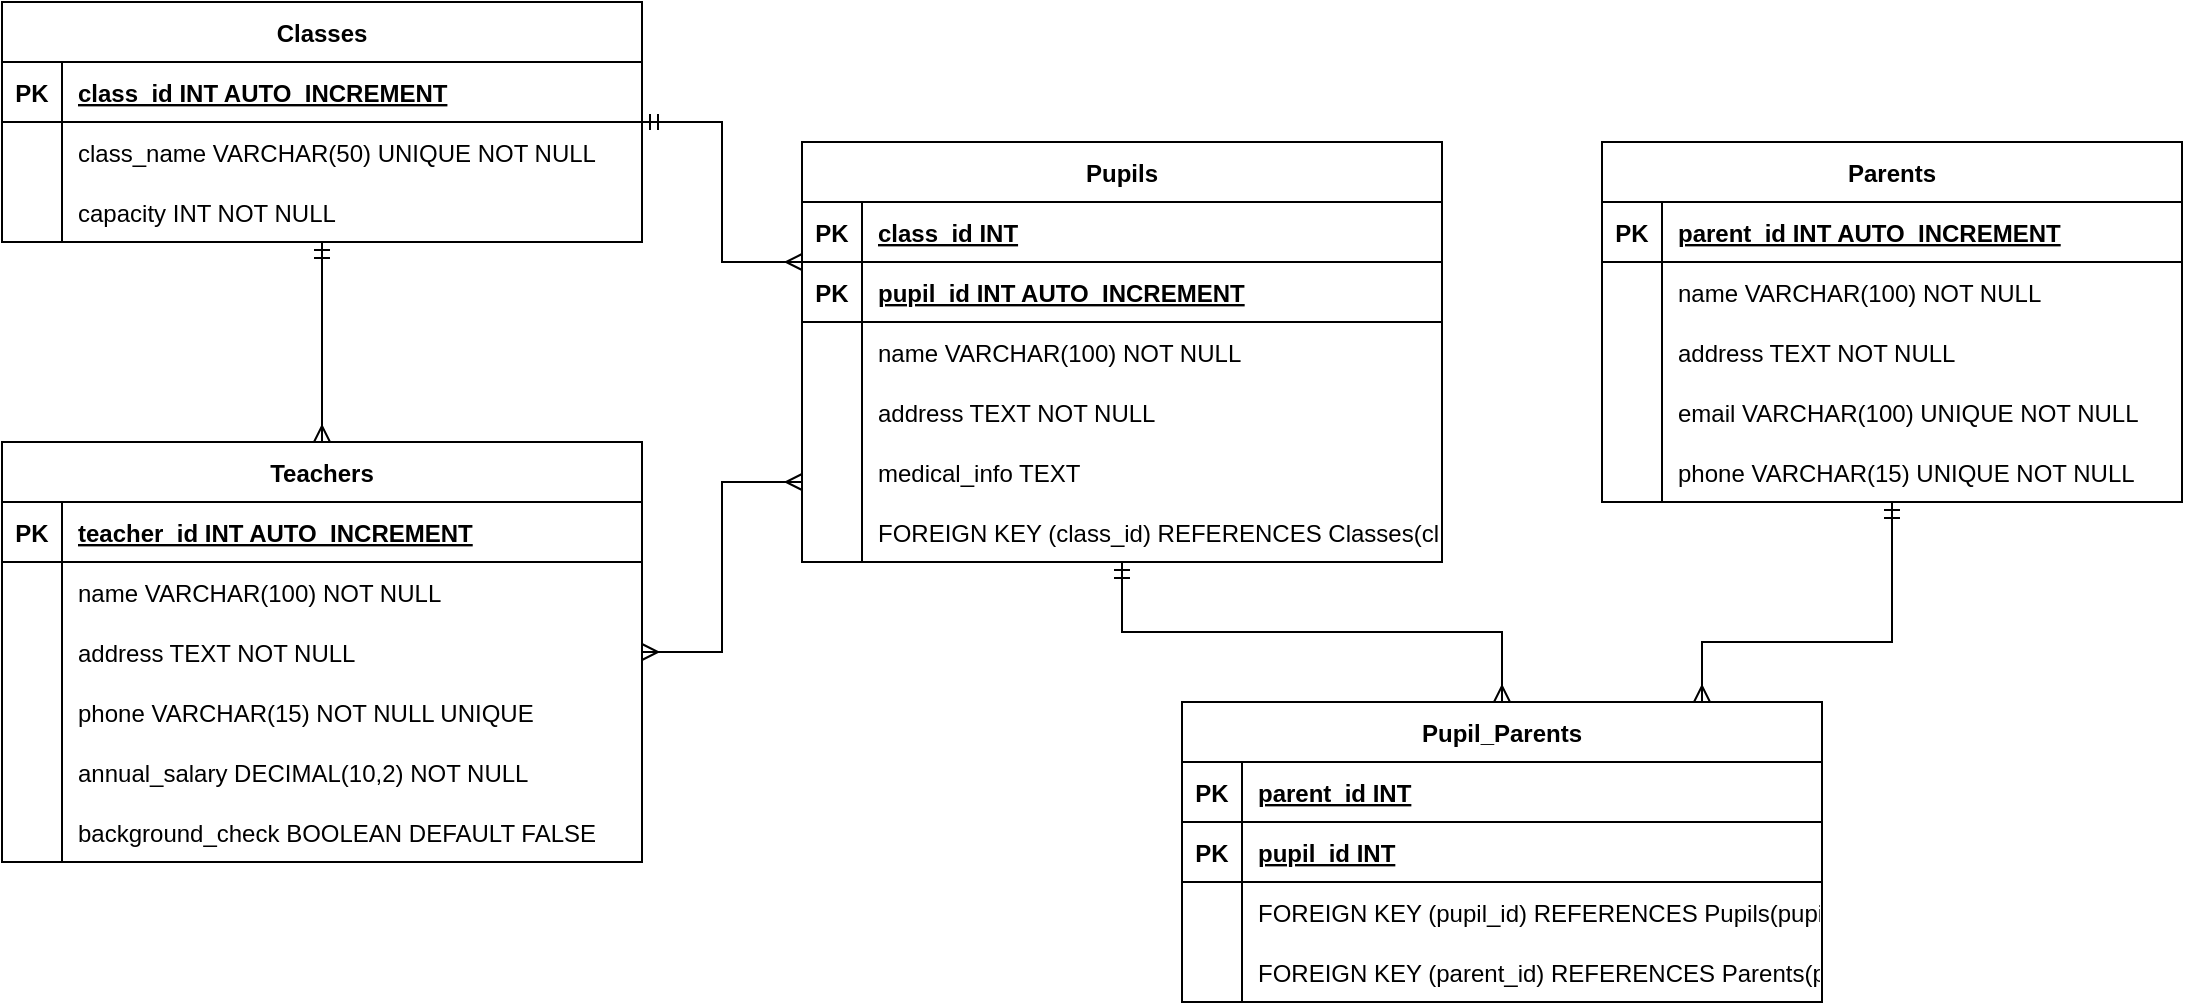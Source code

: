 <mxfile version="26.1.3">
  <diagram name="Page-1" id="7ua2oZwWMLB-fNRwEmih">
    <mxGraphModel dx="2107" dy="1826" grid="1" gridSize="10" guides="1" tooltips="1" connect="1" arrows="1" fold="1" page="1" pageScale="1" pageWidth="850" pageHeight="1100" math="0" shadow="0">
      <root>
        <mxCell id="0" />
        <mxCell id="1" parent="0" />
        <mxCell id="QiTu1ax0LJ1x0h-HVj32-78" style="edgeStyle=orthogonalEdgeStyle;rounded=0;orthogonalLoop=1;jettySize=auto;html=1;startArrow=ERmandOne;startFill=0;endArrow=ERmany;endFill=0;" edge="1" parent="1" source="QiTu1ax0LJ1x0h-HVj32-1" target="QiTu1ax0LJ1x0h-HVj32-11">
          <mxGeometry relative="1" as="geometry" />
        </mxCell>
        <mxCell id="QiTu1ax0LJ1x0h-HVj32-80" style="edgeStyle=orthogonalEdgeStyle;shape=connector;rounded=0;orthogonalLoop=1;jettySize=auto;html=1;strokeColor=default;align=center;verticalAlign=middle;fontFamily=Helvetica;fontSize=11;fontColor=default;labelBackgroundColor=default;startArrow=ERmandOne;startFill=0;endArrow=ERmany;endFill=0;" edge="1" parent="1" source="QiTu1ax0LJ1x0h-HVj32-1" target="QiTu1ax0LJ1x0h-HVj32-30">
          <mxGeometry relative="1" as="geometry">
            <Array as="points">
              <mxPoint x="280" />
              <mxPoint x="280" y="70" />
            </Array>
          </mxGeometry>
        </mxCell>
        <mxCell id="QiTu1ax0LJ1x0h-HVj32-1" value="Classes" style="shape=table;startSize=30;container=1;collapsible=1;childLayout=tableLayout;fixedRows=1;rowLines=0;fontStyle=1;align=center;resizeLast=1;" vertex="1" parent="1">
          <mxGeometry x="-80" y="-60" width="320" height="120" as="geometry" />
        </mxCell>
        <mxCell id="QiTu1ax0LJ1x0h-HVj32-2" value="" style="shape=tableRow;horizontal=0;startSize=0;swimlaneHead=0;swimlaneBody=0;fillColor=none;collapsible=0;dropTarget=0;points=[[0,0.5],[1,0.5]];portConstraint=eastwest;strokeColor=inherit;top=0;left=0;right=0;bottom=1;" vertex="1" parent="QiTu1ax0LJ1x0h-HVj32-1">
          <mxGeometry y="30" width="320" height="30" as="geometry" />
        </mxCell>
        <mxCell id="QiTu1ax0LJ1x0h-HVj32-3" value="PK" style="shape=partialRectangle;overflow=hidden;connectable=0;fillColor=none;strokeColor=inherit;top=0;left=0;bottom=0;right=0;fontStyle=1;" vertex="1" parent="QiTu1ax0LJ1x0h-HVj32-2">
          <mxGeometry width="30" height="30" as="geometry">
            <mxRectangle width="30" height="30" as="alternateBounds" />
          </mxGeometry>
        </mxCell>
        <mxCell id="QiTu1ax0LJ1x0h-HVj32-4" value="class_id INT  AUTO_INCREMENT" style="shape=partialRectangle;overflow=hidden;connectable=0;fillColor=none;align=left;strokeColor=inherit;top=0;left=0;bottom=0;right=0;spacingLeft=6;fontStyle=5;" vertex="1" parent="QiTu1ax0LJ1x0h-HVj32-2">
          <mxGeometry x="30" width="290" height="30" as="geometry">
            <mxRectangle width="290" height="30" as="alternateBounds" />
          </mxGeometry>
        </mxCell>
        <mxCell id="QiTu1ax0LJ1x0h-HVj32-5" value="" style="shape=tableRow;horizontal=0;startSize=0;swimlaneHead=0;swimlaneBody=0;fillColor=none;collapsible=0;dropTarget=0;points=[[0,0.5],[1,0.5]];portConstraint=eastwest;strokeColor=inherit;top=0;left=0;right=0;bottom=0;" vertex="1" parent="QiTu1ax0LJ1x0h-HVj32-1">
          <mxGeometry y="60" width="320" height="30" as="geometry" />
        </mxCell>
        <mxCell id="QiTu1ax0LJ1x0h-HVj32-6" value="" style="shape=partialRectangle;overflow=hidden;connectable=0;fillColor=none;strokeColor=inherit;top=0;left=0;bottom=0;right=0;" vertex="1" parent="QiTu1ax0LJ1x0h-HVj32-5">
          <mxGeometry width="30" height="30" as="geometry">
            <mxRectangle width="30" height="30" as="alternateBounds" />
          </mxGeometry>
        </mxCell>
        <mxCell id="QiTu1ax0LJ1x0h-HVj32-7" value="class_name VARCHAR(50) UNIQUE NOT NULL" style="shape=partialRectangle;overflow=hidden;connectable=0;fillColor=none;align=left;strokeColor=inherit;top=0;left=0;bottom=0;right=0;spacingLeft=6;" vertex="1" parent="QiTu1ax0LJ1x0h-HVj32-5">
          <mxGeometry x="30" width="290" height="30" as="geometry">
            <mxRectangle width="290" height="30" as="alternateBounds" />
          </mxGeometry>
        </mxCell>
        <mxCell id="QiTu1ax0LJ1x0h-HVj32-8" value="" style="shape=tableRow;horizontal=0;startSize=0;swimlaneHead=0;swimlaneBody=0;fillColor=none;collapsible=0;dropTarget=0;points=[[0,0.5],[1,0.5]];portConstraint=eastwest;strokeColor=inherit;top=0;left=0;right=0;bottom=0;" vertex="1" parent="QiTu1ax0LJ1x0h-HVj32-1">
          <mxGeometry y="90" width="320" height="30" as="geometry" />
        </mxCell>
        <mxCell id="QiTu1ax0LJ1x0h-HVj32-9" value="" style="shape=partialRectangle;overflow=hidden;connectable=0;fillColor=none;strokeColor=inherit;top=0;left=0;bottom=0;right=0;" vertex="1" parent="QiTu1ax0LJ1x0h-HVj32-8">
          <mxGeometry width="30" height="30" as="geometry">
            <mxRectangle width="30" height="30" as="alternateBounds" />
          </mxGeometry>
        </mxCell>
        <mxCell id="QiTu1ax0LJ1x0h-HVj32-10" value="capacity INT NOT NULL" style="shape=partialRectangle;overflow=hidden;connectable=0;fillColor=none;align=left;strokeColor=inherit;top=0;left=0;bottom=0;right=0;spacingLeft=6;" vertex="1" parent="QiTu1ax0LJ1x0h-HVj32-8">
          <mxGeometry x="30" width="290" height="30" as="geometry">
            <mxRectangle width="290" height="30" as="alternateBounds" />
          </mxGeometry>
        </mxCell>
        <mxCell id="QiTu1ax0LJ1x0h-HVj32-11" value="Teachers" style="shape=table;startSize=30;container=1;collapsible=1;childLayout=tableLayout;fixedRows=1;rowLines=0;fontStyle=1;align=center;resizeLast=1;" vertex="1" parent="1">
          <mxGeometry x="-80" y="160" width="320" height="210" as="geometry" />
        </mxCell>
        <mxCell id="QiTu1ax0LJ1x0h-HVj32-12" value="" style="shape=tableRow;horizontal=0;startSize=0;swimlaneHead=0;swimlaneBody=0;fillColor=none;collapsible=0;dropTarget=0;points=[[0,0.5],[1,0.5]];portConstraint=eastwest;strokeColor=inherit;top=0;left=0;right=0;bottom=1;" vertex="1" parent="QiTu1ax0LJ1x0h-HVj32-11">
          <mxGeometry y="30" width="320" height="30" as="geometry" />
        </mxCell>
        <mxCell id="QiTu1ax0LJ1x0h-HVj32-13" value="PK" style="shape=partialRectangle;overflow=hidden;connectable=0;fillColor=none;strokeColor=inherit;top=0;left=0;bottom=0;right=0;fontStyle=1;" vertex="1" parent="QiTu1ax0LJ1x0h-HVj32-12">
          <mxGeometry width="30" height="30" as="geometry">
            <mxRectangle width="30" height="30" as="alternateBounds" />
          </mxGeometry>
        </mxCell>
        <mxCell id="QiTu1ax0LJ1x0h-HVj32-14" value="teacher_id INT  AUTO_INCREMENT" style="shape=partialRectangle;overflow=hidden;connectable=0;fillColor=none;align=left;strokeColor=inherit;top=0;left=0;bottom=0;right=0;spacingLeft=6;fontStyle=5;" vertex="1" parent="QiTu1ax0LJ1x0h-HVj32-12">
          <mxGeometry x="30" width="290" height="30" as="geometry">
            <mxRectangle width="290" height="30" as="alternateBounds" />
          </mxGeometry>
        </mxCell>
        <mxCell id="QiTu1ax0LJ1x0h-HVj32-15" value="" style="shape=tableRow;horizontal=0;startSize=0;swimlaneHead=0;swimlaneBody=0;fillColor=none;collapsible=0;dropTarget=0;points=[[0,0.5],[1,0.5]];portConstraint=eastwest;strokeColor=inherit;top=0;left=0;right=0;bottom=0;" vertex="1" parent="QiTu1ax0LJ1x0h-HVj32-11">
          <mxGeometry y="60" width="320" height="30" as="geometry" />
        </mxCell>
        <mxCell id="QiTu1ax0LJ1x0h-HVj32-16" value="" style="shape=partialRectangle;overflow=hidden;connectable=0;fillColor=none;strokeColor=inherit;top=0;left=0;bottom=0;right=0;" vertex="1" parent="QiTu1ax0LJ1x0h-HVj32-15">
          <mxGeometry width="30" height="30" as="geometry">
            <mxRectangle width="30" height="30" as="alternateBounds" />
          </mxGeometry>
        </mxCell>
        <mxCell id="QiTu1ax0LJ1x0h-HVj32-17" value="name VARCHAR(100) NOT NULL" style="shape=partialRectangle;overflow=hidden;connectable=0;fillColor=none;align=left;strokeColor=inherit;top=0;left=0;bottom=0;right=0;spacingLeft=6;" vertex="1" parent="QiTu1ax0LJ1x0h-HVj32-15">
          <mxGeometry x="30" width="290" height="30" as="geometry">
            <mxRectangle width="290" height="30" as="alternateBounds" />
          </mxGeometry>
        </mxCell>
        <mxCell id="QiTu1ax0LJ1x0h-HVj32-18" value="" style="shape=tableRow;horizontal=0;startSize=0;swimlaneHead=0;swimlaneBody=0;fillColor=none;collapsible=0;dropTarget=0;points=[[0,0.5],[1,0.5]];portConstraint=eastwest;strokeColor=inherit;top=0;left=0;right=0;bottom=0;" vertex="1" parent="QiTu1ax0LJ1x0h-HVj32-11">
          <mxGeometry y="90" width="320" height="30" as="geometry" />
        </mxCell>
        <mxCell id="QiTu1ax0LJ1x0h-HVj32-19" value="" style="shape=partialRectangle;overflow=hidden;connectable=0;fillColor=none;strokeColor=inherit;top=0;left=0;bottom=0;right=0;" vertex="1" parent="QiTu1ax0LJ1x0h-HVj32-18">
          <mxGeometry width="30" height="30" as="geometry">
            <mxRectangle width="30" height="30" as="alternateBounds" />
          </mxGeometry>
        </mxCell>
        <mxCell id="QiTu1ax0LJ1x0h-HVj32-20" value="address TEXT NOT NULL" style="shape=partialRectangle;overflow=hidden;connectable=0;fillColor=none;align=left;strokeColor=inherit;top=0;left=0;bottom=0;right=0;spacingLeft=6;" vertex="1" parent="QiTu1ax0LJ1x0h-HVj32-18">
          <mxGeometry x="30" width="290" height="30" as="geometry">
            <mxRectangle width="290" height="30" as="alternateBounds" />
          </mxGeometry>
        </mxCell>
        <mxCell id="QiTu1ax0LJ1x0h-HVj32-21" value="" style="shape=tableRow;horizontal=0;startSize=0;swimlaneHead=0;swimlaneBody=0;fillColor=none;collapsible=0;dropTarget=0;points=[[0,0.5],[1,0.5]];portConstraint=eastwest;strokeColor=inherit;top=0;left=0;right=0;bottom=0;" vertex="1" parent="QiTu1ax0LJ1x0h-HVj32-11">
          <mxGeometry y="120" width="320" height="30" as="geometry" />
        </mxCell>
        <mxCell id="QiTu1ax0LJ1x0h-HVj32-22" value="" style="shape=partialRectangle;overflow=hidden;connectable=0;fillColor=none;strokeColor=inherit;top=0;left=0;bottom=0;right=0;" vertex="1" parent="QiTu1ax0LJ1x0h-HVj32-21">
          <mxGeometry width="30" height="30" as="geometry">
            <mxRectangle width="30" height="30" as="alternateBounds" />
          </mxGeometry>
        </mxCell>
        <mxCell id="QiTu1ax0LJ1x0h-HVj32-23" value="phone VARCHAR(15) NOT NULL UNIQUE" style="shape=partialRectangle;overflow=hidden;connectable=0;fillColor=none;align=left;strokeColor=inherit;top=0;left=0;bottom=0;right=0;spacingLeft=6;" vertex="1" parent="QiTu1ax0LJ1x0h-HVj32-21">
          <mxGeometry x="30" width="290" height="30" as="geometry">
            <mxRectangle width="290" height="30" as="alternateBounds" />
          </mxGeometry>
        </mxCell>
        <mxCell id="QiTu1ax0LJ1x0h-HVj32-24" value="" style="shape=tableRow;horizontal=0;startSize=0;swimlaneHead=0;swimlaneBody=0;fillColor=none;collapsible=0;dropTarget=0;points=[[0,0.5],[1,0.5]];portConstraint=eastwest;strokeColor=inherit;top=0;left=0;right=0;bottom=0;" vertex="1" parent="QiTu1ax0LJ1x0h-HVj32-11">
          <mxGeometry y="150" width="320" height="30" as="geometry" />
        </mxCell>
        <mxCell id="QiTu1ax0LJ1x0h-HVj32-25" value="" style="shape=partialRectangle;overflow=hidden;connectable=0;fillColor=none;strokeColor=inherit;top=0;left=0;bottom=0;right=0;" vertex="1" parent="QiTu1ax0LJ1x0h-HVj32-24">
          <mxGeometry width="30" height="30" as="geometry">
            <mxRectangle width="30" height="30" as="alternateBounds" />
          </mxGeometry>
        </mxCell>
        <mxCell id="QiTu1ax0LJ1x0h-HVj32-26" value="annual_salary DECIMAL(10,2) NOT NULL" style="shape=partialRectangle;overflow=hidden;connectable=0;fillColor=none;align=left;strokeColor=inherit;top=0;left=0;bottom=0;right=0;spacingLeft=6;" vertex="1" parent="QiTu1ax0LJ1x0h-HVj32-24">
          <mxGeometry x="30" width="290" height="30" as="geometry">
            <mxRectangle width="290" height="30" as="alternateBounds" />
          </mxGeometry>
        </mxCell>
        <mxCell id="QiTu1ax0LJ1x0h-HVj32-27" value="" style="shape=tableRow;horizontal=0;startSize=0;swimlaneHead=0;swimlaneBody=0;fillColor=none;collapsible=0;dropTarget=0;points=[[0,0.5],[1,0.5]];portConstraint=eastwest;strokeColor=inherit;top=0;left=0;right=0;bottom=0;" vertex="1" parent="QiTu1ax0LJ1x0h-HVj32-11">
          <mxGeometry y="180" width="320" height="30" as="geometry" />
        </mxCell>
        <mxCell id="QiTu1ax0LJ1x0h-HVj32-28" value="" style="shape=partialRectangle;overflow=hidden;connectable=0;fillColor=none;strokeColor=inherit;top=0;left=0;bottom=0;right=0;" vertex="1" parent="QiTu1ax0LJ1x0h-HVj32-27">
          <mxGeometry width="30" height="30" as="geometry">
            <mxRectangle width="30" height="30" as="alternateBounds" />
          </mxGeometry>
        </mxCell>
        <mxCell id="QiTu1ax0LJ1x0h-HVj32-29" value="background_check BOOLEAN DEFAULT FALSE" style="shape=partialRectangle;overflow=hidden;connectable=0;fillColor=none;align=left;strokeColor=inherit;top=0;left=0;bottom=0;right=0;spacingLeft=6;" vertex="1" parent="QiTu1ax0LJ1x0h-HVj32-27">
          <mxGeometry x="30" width="290" height="30" as="geometry">
            <mxRectangle width="290" height="30" as="alternateBounds" />
          </mxGeometry>
        </mxCell>
        <mxCell id="QiTu1ax0LJ1x0h-HVj32-81" style="edgeStyle=orthogonalEdgeStyle;shape=connector;rounded=0;orthogonalLoop=1;jettySize=auto;html=1;strokeColor=default;align=center;verticalAlign=middle;fontFamily=Helvetica;fontSize=11;fontColor=default;labelBackgroundColor=default;startArrow=ERmany;startFill=0;endArrow=ERmany;endFill=0;" edge="1" parent="1" source="QiTu1ax0LJ1x0h-HVj32-30" target="QiTu1ax0LJ1x0h-HVj32-11">
          <mxGeometry relative="1" as="geometry">
            <Array as="points">
              <mxPoint x="280" y="180" />
              <mxPoint x="280" y="265" />
            </Array>
          </mxGeometry>
        </mxCell>
        <mxCell id="QiTu1ax0LJ1x0h-HVj32-82" style="edgeStyle=orthogonalEdgeStyle;shape=connector;rounded=0;orthogonalLoop=1;jettySize=auto;html=1;strokeColor=default;align=center;verticalAlign=middle;fontFamily=Helvetica;fontSize=11;fontColor=default;labelBackgroundColor=default;startArrow=ERmandOne;startFill=0;endArrow=ERmany;endFill=0;" edge="1" parent="1" source="QiTu1ax0LJ1x0h-HVj32-30" target="QiTu1ax0LJ1x0h-HVj32-65">
          <mxGeometry relative="1" as="geometry" />
        </mxCell>
        <mxCell id="QiTu1ax0LJ1x0h-HVj32-30" value="Pupils" style="shape=table;startSize=30;container=1;collapsible=1;childLayout=tableLayout;fixedRows=1;rowLines=0;fontStyle=1;align=center;resizeLast=1;" vertex="1" parent="1">
          <mxGeometry x="320" y="10" width="320" height="210" as="geometry" />
        </mxCell>
        <mxCell id="QiTu1ax0LJ1x0h-HVj32-31" value="" style="shape=tableRow;horizontal=0;startSize=0;swimlaneHead=0;swimlaneBody=0;fillColor=none;collapsible=0;dropTarget=0;points=[[0,0.5],[1,0.5]];portConstraint=eastwest;strokeColor=inherit;top=0;left=0;right=0;bottom=1;" vertex="1" parent="QiTu1ax0LJ1x0h-HVj32-30">
          <mxGeometry y="30" width="320" height="30" as="geometry" />
        </mxCell>
        <mxCell id="QiTu1ax0LJ1x0h-HVj32-32" value="PK" style="shape=partialRectangle;overflow=hidden;connectable=0;fillColor=none;strokeColor=inherit;top=0;left=0;bottom=0;right=0;fontStyle=1;" vertex="1" parent="QiTu1ax0LJ1x0h-HVj32-31">
          <mxGeometry width="30" height="30" as="geometry">
            <mxRectangle width="30" height="30" as="alternateBounds" />
          </mxGeometry>
        </mxCell>
        <mxCell id="QiTu1ax0LJ1x0h-HVj32-33" value="class_id INT" style="shape=partialRectangle;overflow=hidden;connectable=0;fillColor=none;align=left;strokeColor=inherit;top=0;left=0;bottom=0;right=0;spacingLeft=6;fontStyle=5;" vertex="1" parent="QiTu1ax0LJ1x0h-HVj32-31">
          <mxGeometry x="30" width="290" height="30" as="geometry">
            <mxRectangle width="290" height="30" as="alternateBounds" />
          </mxGeometry>
        </mxCell>
        <mxCell id="QiTu1ax0LJ1x0h-HVj32-34" value="" style="shape=tableRow;horizontal=0;startSize=0;swimlaneHead=0;swimlaneBody=0;fillColor=none;collapsible=0;dropTarget=0;points=[[0,0.5],[1,0.5]];portConstraint=eastwest;strokeColor=inherit;top=0;left=0;right=0;bottom=1;" vertex="1" parent="QiTu1ax0LJ1x0h-HVj32-30">
          <mxGeometry y="60" width="320" height="30" as="geometry" />
        </mxCell>
        <mxCell id="QiTu1ax0LJ1x0h-HVj32-35" value="PK" style="shape=partialRectangle;overflow=hidden;connectable=0;fillColor=none;strokeColor=inherit;top=0;left=0;bottom=0;right=0;fontStyle=1;" vertex="1" parent="QiTu1ax0LJ1x0h-HVj32-34">
          <mxGeometry width="30" height="30" as="geometry">
            <mxRectangle width="30" height="30" as="alternateBounds" />
          </mxGeometry>
        </mxCell>
        <mxCell id="QiTu1ax0LJ1x0h-HVj32-36" value="pupil_id INT  AUTO_INCREMENT" style="shape=partialRectangle;overflow=hidden;connectable=0;fillColor=none;align=left;strokeColor=inherit;top=0;left=0;bottom=0;right=0;spacingLeft=6;fontStyle=5;" vertex="1" parent="QiTu1ax0LJ1x0h-HVj32-34">
          <mxGeometry x="30" width="290" height="30" as="geometry">
            <mxRectangle width="290" height="30" as="alternateBounds" />
          </mxGeometry>
        </mxCell>
        <mxCell id="QiTu1ax0LJ1x0h-HVj32-37" value="" style="shape=tableRow;horizontal=0;startSize=0;swimlaneHead=0;swimlaneBody=0;fillColor=none;collapsible=0;dropTarget=0;points=[[0,0.5],[1,0.5]];portConstraint=eastwest;strokeColor=inherit;top=0;left=0;right=0;bottom=0;" vertex="1" parent="QiTu1ax0LJ1x0h-HVj32-30">
          <mxGeometry y="90" width="320" height="30" as="geometry" />
        </mxCell>
        <mxCell id="QiTu1ax0LJ1x0h-HVj32-38" value="" style="shape=partialRectangle;overflow=hidden;connectable=0;fillColor=none;strokeColor=inherit;top=0;left=0;bottom=0;right=0;" vertex="1" parent="QiTu1ax0LJ1x0h-HVj32-37">
          <mxGeometry width="30" height="30" as="geometry">
            <mxRectangle width="30" height="30" as="alternateBounds" />
          </mxGeometry>
        </mxCell>
        <mxCell id="QiTu1ax0LJ1x0h-HVj32-39" value="name VARCHAR(100) NOT NULL" style="shape=partialRectangle;overflow=hidden;connectable=0;fillColor=none;align=left;strokeColor=inherit;top=0;left=0;bottom=0;right=0;spacingLeft=6;" vertex="1" parent="QiTu1ax0LJ1x0h-HVj32-37">
          <mxGeometry x="30" width="290" height="30" as="geometry">
            <mxRectangle width="290" height="30" as="alternateBounds" />
          </mxGeometry>
        </mxCell>
        <mxCell id="QiTu1ax0LJ1x0h-HVj32-40" value="" style="shape=tableRow;horizontal=0;startSize=0;swimlaneHead=0;swimlaneBody=0;fillColor=none;collapsible=0;dropTarget=0;points=[[0,0.5],[1,0.5]];portConstraint=eastwest;strokeColor=inherit;top=0;left=0;right=0;bottom=0;" vertex="1" parent="QiTu1ax0LJ1x0h-HVj32-30">
          <mxGeometry y="120" width="320" height="30" as="geometry" />
        </mxCell>
        <mxCell id="QiTu1ax0LJ1x0h-HVj32-41" value="" style="shape=partialRectangle;overflow=hidden;connectable=0;fillColor=none;strokeColor=inherit;top=0;left=0;bottom=0;right=0;" vertex="1" parent="QiTu1ax0LJ1x0h-HVj32-40">
          <mxGeometry width="30" height="30" as="geometry">
            <mxRectangle width="30" height="30" as="alternateBounds" />
          </mxGeometry>
        </mxCell>
        <mxCell id="QiTu1ax0LJ1x0h-HVj32-42" value="address TEXT NOT NULL" style="shape=partialRectangle;overflow=hidden;connectable=0;fillColor=none;align=left;strokeColor=inherit;top=0;left=0;bottom=0;right=0;spacingLeft=6;" vertex="1" parent="QiTu1ax0LJ1x0h-HVj32-40">
          <mxGeometry x="30" width="290" height="30" as="geometry">
            <mxRectangle width="290" height="30" as="alternateBounds" />
          </mxGeometry>
        </mxCell>
        <mxCell id="QiTu1ax0LJ1x0h-HVj32-43" value="" style="shape=tableRow;horizontal=0;startSize=0;swimlaneHead=0;swimlaneBody=0;fillColor=none;collapsible=0;dropTarget=0;points=[[0,0.5],[1,0.5]];portConstraint=eastwest;strokeColor=inherit;top=0;left=0;right=0;bottom=0;" vertex="1" parent="QiTu1ax0LJ1x0h-HVj32-30">
          <mxGeometry y="150" width="320" height="30" as="geometry" />
        </mxCell>
        <mxCell id="QiTu1ax0LJ1x0h-HVj32-44" value="" style="shape=partialRectangle;overflow=hidden;connectable=0;fillColor=none;strokeColor=inherit;top=0;left=0;bottom=0;right=0;" vertex="1" parent="QiTu1ax0LJ1x0h-HVj32-43">
          <mxGeometry width="30" height="30" as="geometry">
            <mxRectangle width="30" height="30" as="alternateBounds" />
          </mxGeometry>
        </mxCell>
        <mxCell id="QiTu1ax0LJ1x0h-HVj32-45" value="medical_info TEXT" style="shape=partialRectangle;overflow=hidden;connectable=0;fillColor=none;align=left;strokeColor=inherit;top=0;left=0;bottom=0;right=0;spacingLeft=6;" vertex="1" parent="QiTu1ax0LJ1x0h-HVj32-43">
          <mxGeometry x="30" width="290" height="30" as="geometry">
            <mxRectangle width="290" height="30" as="alternateBounds" />
          </mxGeometry>
        </mxCell>
        <mxCell id="QiTu1ax0LJ1x0h-HVj32-46" value="" style="shape=tableRow;horizontal=0;startSize=0;swimlaneHead=0;swimlaneBody=0;fillColor=none;collapsible=0;dropTarget=0;points=[[0,0.5],[1,0.5]];portConstraint=eastwest;strokeColor=inherit;top=0;left=0;right=0;bottom=0;" vertex="1" parent="QiTu1ax0LJ1x0h-HVj32-30">
          <mxGeometry y="180" width="320" height="30" as="geometry" />
        </mxCell>
        <mxCell id="QiTu1ax0LJ1x0h-HVj32-47" value="" style="shape=partialRectangle;overflow=hidden;connectable=0;fillColor=none;strokeColor=inherit;top=0;left=0;bottom=0;right=0;" vertex="1" parent="QiTu1ax0LJ1x0h-HVj32-46">
          <mxGeometry width="30" height="30" as="geometry">
            <mxRectangle width="30" height="30" as="alternateBounds" />
          </mxGeometry>
        </mxCell>
        <mxCell id="QiTu1ax0LJ1x0h-HVj32-48" value="FOREIGN KEY (class_id) REFERENCES Classes(class_id) ON DELETE SET NULL" style="shape=partialRectangle;overflow=hidden;connectable=0;fillColor=none;align=left;strokeColor=inherit;top=0;left=0;bottom=0;right=0;spacingLeft=6;" vertex="1" parent="QiTu1ax0LJ1x0h-HVj32-46">
          <mxGeometry x="30" width="290" height="30" as="geometry">
            <mxRectangle width="290" height="30" as="alternateBounds" />
          </mxGeometry>
        </mxCell>
        <mxCell id="QiTu1ax0LJ1x0h-HVj32-83" style="edgeStyle=orthogonalEdgeStyle;shape=connector;rounded=0;orthogonalLoop=1;jettySize=auto;html=1;strokeColor=default;align=center;verticalAlign=middle;fontFamily=Helvetica;fontSize=11;fontColor=default;labelBackgroundColor=default;startArrow=ERmandOne;startFill=0;endArrow=ERmany;endFill=0;" edge="1" parent="1" source="QiTu1ax0LJ1x0h-HVj32-49" target="QiTu1ax0LJ1x0h-HVj32-65">
          <mxGeometry relative="1" as="geometry">
            <Array as="points">
              <mxPoint x="865" y="260" />
              <mxPoint x="770" y="260" />
            </Array>
          </mxGeometry>
        </mxCell>
        <mxCell id="QiTu1ax0LJ1x0h-HVj32-49" value="Parents" style="shape=table;startSize=30;container=1;collapsible=1;childLayout=tableLayout;fixedRows=1;rowLines=0;fontStyle=1;align=center;resizeLast=1;" vertex="1" parent="1">
          <mxGeometry x="720" y="10" width="290" height="180" as="geometry" />
        </mxCell>
        <mxCell id="QiTu1ax0LJ1x0h-HVj32-50" value="" style="shape=tableRow;horizontal=0;startSize=0;swimlaneHead=0;swimlaneBody=0;fillColor=none;collapsible=0;dropTarget=0;points=[[0,0.5],[1,0.5]];portConstraint=eastwest;strokeColor=inherit;top=0;left=0;right=0;bottom=1;" vertex="1" parent="QiTu1ax0LJ1x0h-HVj32-49">
          <mxGeometry y="30" width="290" height="30" as="geometry" />
        </mxCell>
        <mxCell id="QiTu1ax0LJ1x0h-HVj32-51" value="PK" style="shape=partialRectangle;overflow=hidden;connectable=0;fillColor=none;strokeColor=inherit;top=0;left=0;bottom=0;right=0;fontStyle=1;" vertex="1" parent="QiTu1ax0LJ1x0h-HVj32-50">
          <mxGeometry width="30" height="30" as="geometry">
            <mxRectangle width="30" height="30" as="alternateBounds" />
          </mxGeometry>
        </mxCell>
        <mxCell id="QiTu1ax0LJ1x0h-HVj32-52" value="parent_id INT  AUTO_INCREMENT" style="shape=partialRectangle;overflow=hidden;connectable=0;fillColor=none;align=left;strokeColor=inherit;top=0;left=0;bottom=0;right=0;spacingLeft=6;fontStyle=5;" vertex="1" parent="QiTu1ax0LJ1x0h-HVj32-50">
          <mxGeometry x="30" width="260" height="30" as="geometry">
            <mxRectangle width="260" height="30" as="alternateBounds" />
          </mxGeometry>
        </mxCell>
        <mxCell id="QiTu1ax0LJ1x0h-HVj32-53" value="" style="shape=tableRow;horizontal=0;startSize=0;swimlaneHead=0;swimlaneBody=0;fillColor=none;collapsible=0;dropTarget=0;points=[[0,0.5],[1,0.5]];portConstraint=eastwest;strokeColor=inherit;top=0;left=0;right=0;bottom=0;" vertex="1" parent="QiTu1ax0LJ1x0h-HVj32-49">
          <mxGeometry y="60" width="290" height="30" as="geometry" />
        </mxCell>
        <mxCell id="QiTu1ax0LJ1x0h-HVj32-54" value="" style="shape=partialRectangle;overflow=hidden;connectable=0;fillColor=none;strokeColor=inherit;top=0;left=0;bottom=0;right=0;" vertex="1" parent="QiTu1ax0LJ1x0h-HVj32-53">
          <mxGeometry width="30" height="30" as="geometry">
            <mxRectangle width="30" height="30" as="alternateBounds" />
          </mxGeometry>
        </mxCell>
        <mxCell id="QiTu1ax0LJ1x0h-HVj32-55" value="name VARCHAR(100) NOT NULL" style="shape=partialRectangle;overflow=hidden;connectable=0;fillColor=none;align=left;strokeColor=inherit;top=0;left=0;bottom=0;right=0;spacingLeft=6;" vertex="1" parent="QiTu1ax0LJ1x0h-HVj32-53">
          <mxGeometry x="30" width="260" height="30" as="geometry">
            <mxRectangle width="260" height="30" as="alternateBounds" />
          </mxGeometry>
        </mxCell>
        <mxCell id="QiTu1ax0LJ1x0h-HVj32-56" value="" style="shape=tableRow;horizontal=0;startSize=0;swimlaneHead=0;swimlaneBody=0;fillColor=none;collapsible=0;dropTarget=0;points=[[0,0.5],[1,0.5]];portConstraint=eastwest;strokeColor=inherit;top=0;left=0;right=0;bottom=0;" vertex="1" parent="QiTu1ax0LJ1x0h-HVj32-49">
          <mxGeometry y="90" width="290" height="30" as="geometry" />
        </mxCell>
        <mxCell id="QiTu1ax0LJ1x0h-HVj32-57" value="" style="shape=partialRectangle;overflow=hidden;connectable=0;fillColor=none;strokeColor=inherit;top=0;left=0;bottom=0;right=0;" vertex="1" parent="QiTu1ax0LJ1x0h-HVj32-56">
          <mxGeometry width="30" height="30" as="geometry">
            <mxRectangle width="30" height="30" as="alternateBounds" />
          </mxGeometry>
        </mxCell>
        <mxCell id="QiTu1ax0LJ1x0h-HVj32-58" value="address TEXT NOT NULL" style="shape=partialRectangle;overflow=hidden;connectable=0;fillColor=none;align=left;strokeColor=inherit;top=0;left=0;bottom=0;right=0;spacingLeft=6;" vertex="1" parent="QiTu1ax0LJ1x0h-HVj32-56">
          <mxGeometry x="30" width="260" height="30" as="geometry">
            <mxRectangle width="260" height="30" as="alternateBounds" />
          </mxGeometry>
        </mxCell>
        <mxCell id="QiTu1ax0LJ1x0h-HVj32-59" value="" style="shape=tableRow;horizontal=0;startSize=0;swimlaneHead=0;swimlaneBody=0;fillColor=none;collapsible=0;dropTarget=0;points=[[0,0.5],[1,0.5]];portConstraint=eastwest;strokeColor=inherit;top=0;left=0;right=0;bottom=0;" vertex="1" parent="QiTu1ax0LJ1x0h-HVj32-49">
          <mxGeometry y="120" width="290" height="30" as="geometry" />
        </mxCell>
        <mxCell id="QiTu1ax0LJ1x0h-HVj32-60" value="" style="shape=partialRectangle;overflow=hidden;connectable=0;fillColor=none;strokeColor=inherit;top=0;left=0;bottom=0;right=0;" vertex="1" parent="QiTu1ax0LJ1x0h-HVj32-59">
          <mxGeometry width="30" height="30" as="geometry">
            <mxRectangle width="30" height="30" as="alternateBounds" />
          </mxGeometry>
        </mxCell>
        <mxCell id="QiTu1ax0LJ1x0h-HVj32-61" value="email VARCHAR(100) UNIQUE NOT NULL" style="shape=partialRectangle;overflow=hidden;connectable=0;fillColor=none;align=left;strokeColor=inherit;top=0;left=0;bottom=0;right=0;spacingLeft=6;" vertex="1" parent="QiTu1ax0LJ1x0h-HVj32-59">
          <mxGeometry x="30" width="260" height="30" as="geometry">
            <mxRectangle width="260" height="30" as="alternateBounds" />
          </mxGeometry>
        </mxCell>
        <mxCell id="QiTu1ax0LJ1x0h-HVj32-62" value="" style="shape=tableRow;horizontal=0;startSize=0;swimlaneHead=0;swimlaneBody=0;fillColor=none;collapsible=0;dropTarget=0;points=[[0,0.5],[1,0.5]];portConstraint=eastwest;strokeColor=inherit;top=0;left=0;right=0;bottom=0;" vertex="1" parent="QiTu1ax0LJ1x0h-HVj32-49">
          <mxGeometry y="150" width="290" height="30" as="geometry" />
        </mxCell>
        <mxCell id="QiTu1ax0LJ1x0h-HVj32-63" value="" style="shape=partialRectangle;overflow=hidden;connectable=0;fillColor=none;strokeColor=inherit;top=0;left=0;bottom=0;right=0;" vertex="1" parent="QiTu1ax0LJ1x0h-HVj32-62">
          <mxGeometry width="30" height="30" as="geometry">
            <mxRectangle width="30" height="30" as="alternateBounds" />
          </mxGeometry>
        </mxCell>
        <mxCell id="QiTu1ax0LJ1x0h-HVj32-64" value="phone VARCHAR(15) UNIQUE NOT NULL" style="shape=partialRectangle;overflow=hidden;connectable=0;fillColor=none;align=left;strokeColor=inherit;top=0;left=0;bottom=0;right=0;spacingLeft=6;" vertex="1" parent="QiTu1ax0LJ1x0h-HVj32-62">
          <mxGeometry x="30" width="260" height="30" as="geometry">
            <mxRectangle width="260" height="30" as="alternateBounds" />
          </mxGeometry>
        </mxCell>
        <mxCell id="QiTu1ax0LJ1x0h-HVj32-65" value="Pupil_Parents" style="shape=table;startSize=30;container=1;collapsible=1;childLayout=tableLayout;fixedRows=1;rowLines=0;fontStyle=1;align=center;resizeLast=1;" vertex="1" parent="1">
          <mxGeometry x="510" y="290" width="320" height="150" as="geometry" />
        </mxCell>
        <mxCell id="QiTu1ax0LJ1x0h-HVj32-66" value="" style="shape=tableRow;horizontal=0;startSize=0;swimlaneHead=0;swimlaneBody=0;fillColor=none;collapsible=0;dropTarget=0;points=[[0,0.5],[1,0.5]];portConstraint=eastwest;strokeColor=inherit;top=0;left=0;right=0;bottom=1;" vertex="1" parent="QiTu1ax0LJ1x0h-HVj32-65">
          <mxGeometry y="30" width="320" height="30" as="geometry" />
        </mxCell>
        <mxCell id="QiTu1ax0LJ1x0h-HVj32-67" value="PK" style="shape=partialRectangle;overflow=hidden;connectable=0;fillColor=none;strokeColor=inherit;top=0;left=0;bottom=0;right=0;fontStyle=1;" vertex="1" parent="QiTu1ax0LJ1x0h-HVj32-66">
          <mxGeometry width="30" height="30" as="geometry">
            <mxRectangle width="30" height="30" as="alternateBounds" />
          </mxGeometry>
        </mxCell>
        <mxCell id="QiTu1ax0LJ1x0h-HVj32-68" value="parent_id INT" style="shape=partialRectangle;overflow=hidden;connectable=0;fillColor=none;align=left;strokeColor=inherit;top=0;left=0;bottom=0;right=0;spacingLeft=6;fontStyle=5;" vertex="1" parent="QiTu1ax0LJ1x0h-HVj32-66">
          <mxGeometry x="30" width="290" height="30" as="geometry">
            <mxRectangle width="290" height="30" as="alternateBounds" />
          </mxGeometry>
        </mxCell>
        <mxCell id="QiTu1ax0LJ1x0h-HVj32-69" value="" style="shape=tableRow;horizontal=0;startSize=0;swimlaneHead=0;swimlaneBody=0;fillColor=none;collapsible=0;dropTarget=0;points=[[0,0.5],[1,0.5]];portConstraint=eastwest;strokeColor=inherit;top=0;left=0;right=0;bottom=1;" vertex="1" parent="QiTu1ax0LJ1x0h-HVj32-65">
          <mxGeometry y="60" width="320" height="30" as="geometry" />
        </mxCell>
        <mxCell id="QiTu1ax0LJ1x0h-HVj32-70" value="PK" style="shape=partialRectangle;overflow=hidden;connectable=0;fillColor=none;strokeColor=inherit;top=0;left=0;bottom=0;right=0;fontStyle=1;" vertex="1" parent="QiTu1ax0LJ1x0h-HVj32-69">
          <mxGeometry width="30" height="30" as="geometry">
            <mxRectangle width="30" height="30" as="alternateBounds" />
          </mxGeometry>
        </mxCell>
        <mxCell id="QiTu1ax0LJ1x0h-HVj32-71" value="pupil_id INT" style="shape=partialRectangle;overflow=hidden;connectable=0;fillColor=none;align=left;strokeColor=inherit;top=0;left=0;bottom=0;right=0;spacingLeft=6;fontStyle=5;" vertex="1" parent="QiTu1ax0LJ1x0h-HVj32-69">
          <mxGeometry x="30" width="290" height="30" as="geometry">
            <mxRectangle width="290" height="30" as="alternateBounds" />
          </mxGeometry>
        </mxCell>
        <mxCell id="QiTu1ax0LJ1x0h-HVj32-72" value="" style="shape=tableRow;horizontal=0;startSize=0;swimlaneHead=0;swimlaneBody=0;fillColor=none;collapsible=0;dropTarget=0;points=[[0,0.5],[1,0.5]];portConstraint=eastwest;strokeColor=inherit;top=0;left=0;right=0;bottom=0;" vertex="1" parent="QiTu1ax0LJ1x0h-HVj32-65">
          <mxGeometry y="90" width="320" height="30" as="geometry" />
        </mxCell>
        <mxCell id="QiTu1ax0LJ1x0h-HVj32-73" value="" style="shape=partialRectangle;overflow=hidden;connectable=0;fillColor=none;strokeColor=inherit;top=0;left=0;bottom=0;right=0;" vertex="1" parent="QiTu1ax0LJ1x0h-HVj32-72">
          <mxGeometry width="30" height="30" as="geometry">
            <mxRectangle width="30" height="30" as="alternateBounds" />
          </mxGeometry>
        </mxCell>
        <mxCell id="QiTu1ax0LJ1x0h-HVj32-74" value="FOREIGN KEY (pupil_id) REFERENCES Pupils(pupil_id) ON DELETE CASCADE" style="shape=partialRectangle;overflow=hidden;connectable=0;fillColor=none;align=left;strokeColor=inherit;top=0;left=0;bottom=0;right=0;spacingLeft=6;" vertex="1" parent="QiTu1ax0LJ1x0h-HVj32-72">
          <mxGeometry x="30" width="290" height="30" as="geometry">
            <mxRectangle width="290" height="30" as="alternateBounds" />
          </mxGeometry>
        </mxCell>
        <mxCell id="QiTu1ax0LJ1x0h-HVj32-75" value="" style="shape=tableRow;horizontal=0;startSize=0;swimlaneHead=0;swimlaneBody=0;fillColor=none;collapsible=0;dropTarget=0;points=[[0,0.5],[1,0.5]];portConstraint=eastwest;strokeColor=inherit;top=0;left=0;right=0;bottom=0;" vertex="1" parent="QiTu1ax0LJ1x0h-HVj32-65">
          <mxGeometry y="120" width="320" height="30" as="geometry" />
        </mxCell>
        <mxCell id="QiTu1ax0LJ1x0h-HVj32-76" value="" style="shape=partialRectangle;overflow=hidden;connectable=0;fillColor=none;strokeColor=inherit;top=0;left=0;bottom=0;right=0;" vertex="1" parent="QiTu1ax0LJ1x0h-HVj32-75">
          <mxGeometry width="30" height="30" as="geometry">
            <mxRectangle width="30" height="30" as="alternateBounds" />
          </mxGeometry>
        </mxCell>
        <mxCell id="QiTu1ax0LJ1x0h-HVj32-77" value="FOREIGN KEY (parent_id) REFERENCES Parents(parent_id) ON DELETE CASCADE" style="shape=partialRectangle;overflow=hidden;connectable=0;fillColor=none;align=left;strokeColor=inherit;top=0;left=0;bottom=0;right=0;spacingLeft=6;" vertex="1" parent="QiTu1ax0LJ1x0h-HVj32-75">
          <mxGeometry x="30" width="290" height="30" as="geometry">
            <mxRectangle width="290" height="30" as="alternateBounds" />
          </mxGeometry>
        </mxCell>
      </root>
    </mxGraphModel>
  </diagram>
</mxfile>
